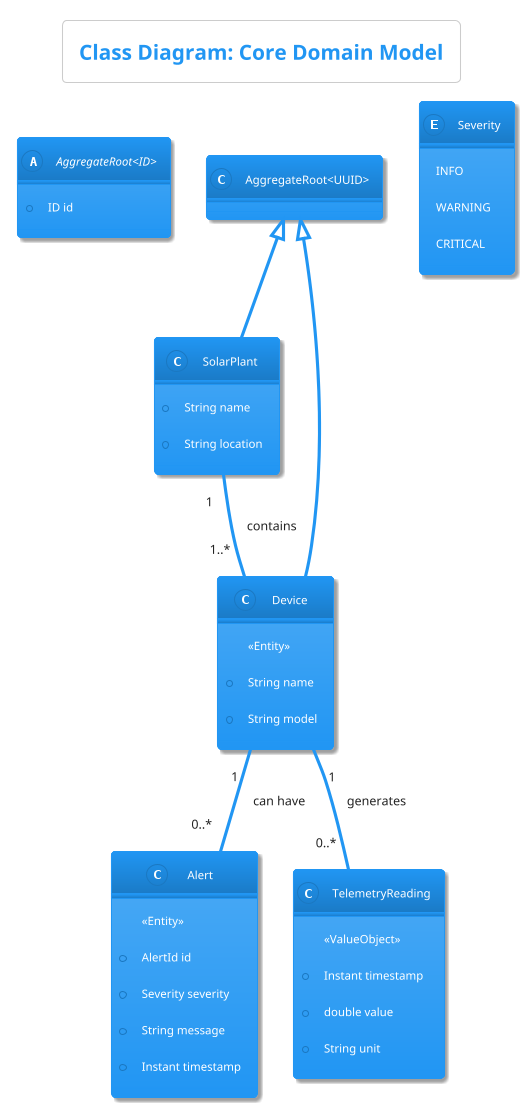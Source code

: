 @startuml
!theme materia
title Class Diagram: Core Domain Model

abstract class "AggregateRoot<ID>" {
  + ID id
}

class SolarPlant extends "AggregateRoot<UUID>" {
  + String name
  + String location
}

class Device extends "AggregateRoot<UUID>" {
  <<Entity>>
  + String name
  + String model
}

class Alert {
  <<Entity>>
  + AlertId id
  + Severity severity
  + String message
  + Instant timestamp
}

class TelemetryReading {
  <<ValueObject>>
  + Instant timestamp
  + double value
  + String unit
}

SolarPlant "1" -- "1..*" Device : contains
Device "1" -- "0..*" Alert : can have
Device "1" -- "0..*" TelemetryReading : generates

enum Severity {
  INFO
  WARNING
  CRITICAL
}

@enduml